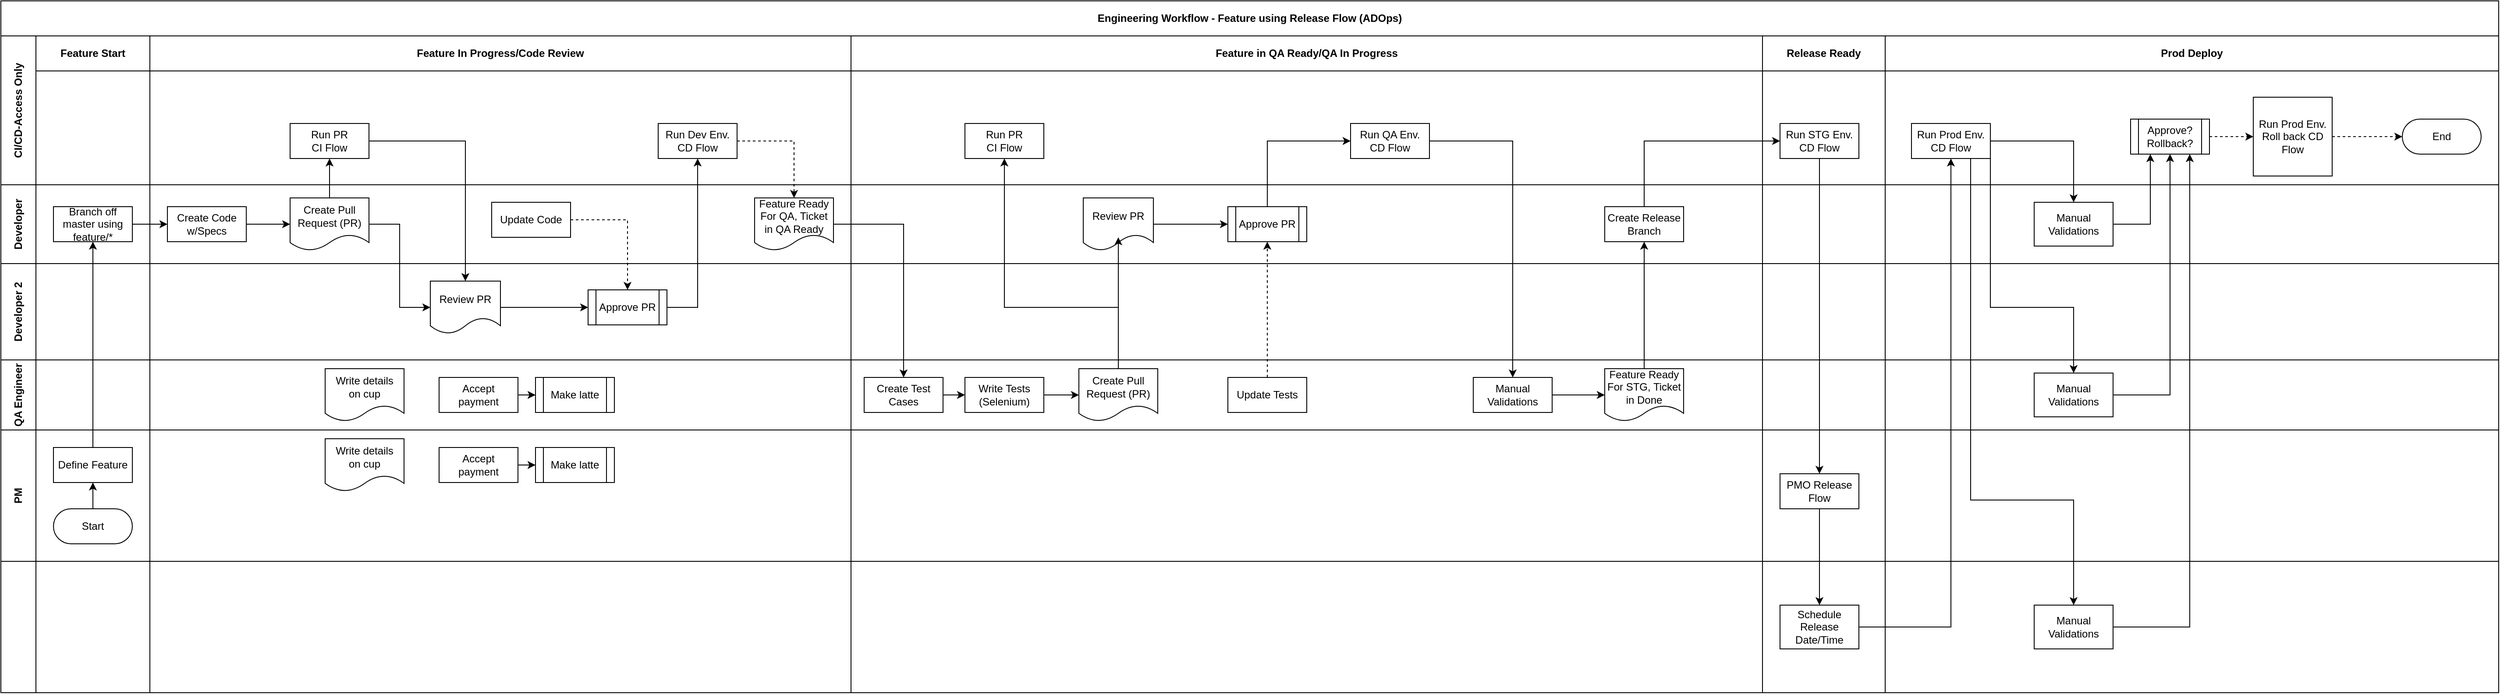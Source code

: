 <mxfile version="14.1.9" type="github">
  <diagram id="kgpKYQtTHZ0yAKxKKP6v" name="Page-1">
    <mxGraphModel dx="1822" dy="834" grid="1" gridSize="10" guides="1" tooltips="1" connect="1" arrows="1" fold="1" page="0" pageScale="1" pageWidth="1100" pageHeight="850" math="0" shadow="0">
      <root>
        <mxCell id="0" />
        <mxCell id="1" parent="0" />
        <mxCell id="3nuBFxr9cyL0pnOWT2aG-1" value="Engineering Workflow - Feature using Release Flow (ADOps)" style="shape=table;childLayout=tableLayout;rowLines=0;columnLines=0;startSize=40;html=1;whiteSpace=wrap;collapsible=0;recursiveResize=0;expand=0;fontStyle=1" parent="1" vertex="1">
          <mxGeometry x="-140" y="60" width="2850" height="790" as="geometry" />
        </mxCell>
        <mxCell id="3nuBFxr9cyL0pnOWT2aG-2" value="" style="edgeStyle=orthogonalEdgeStyle;rounded=0;orthogonalLoop=1;jettySize=auto;html=1;" parent="3nuBFxr9cyL0pnOWT2aG-1" source="3nuBFxr9cyL0pnOWT2aG-7" target="3nuBFxr9cyL0pnOWT2aG-17" edge="1">
          <mxGeometry relative="1" as="geometry" />
        </mxCell>
        <mxCell id="3nuBFxr9cyL0pnOWT2aG-3" value="CI/CD-Access Only" style="swimlane;horizontal=0;points=[[0,0.5],[1,0.5]];portConstraint=eastwest;startSize=40;html=1;whiteSpace=wrap;collapsible=0;recursiveResize=0;expand=0;" parent="3nuBFxr9cyL0pnOWT2aG-1" vertex="1">
          <mxGeometry y="40" width="2850" height="170" as="geometry" />
        </mxCell>
        <mxCell id="3nuBFxr9cyL0pnOWT2aG-4" value="Feature Start" style="swimlane;connectable=0;startSize=40;html=1;whiteSpace=wrap;collapsible=0;recursiveResize=0;expand=0;" parent="3nuBFxr9cyL0pnOWT2aG-3" vertex="1">
          <mxGeometry x="40" width="130" height="170" as="geometry" />
        </mxCell>
        <mxCell id="3nuBFxr9cyL0pnOWT2aG-8" value="Feature In Progress/Code Review" style="swimlane;connectable=0;startSize=40;html=1;whiteSpace=wrap;collapsible=0;recursiveResize=0;expand=0;" parent="3nuBFxr9cyL0pnOWT2aG-3" vertex="1">
          <mxGeometry x="170" width="800" height="170" as="geometry" />
        </mxCell>
        <mxCell id="3nuBFxr9cyL0pnOWT2aG-10" value="Run PR&lt;br&gt;CI Flow" style="rounded=0;whiteSpace=wrap;html=1;" parent="3nuBFxr9cyL0pnOWT2aG-8" vertex="1">
          <mxGeometry x="160" y="100" width="90" height="40" as="geometry" />
        </mxCell>
        <mxCell id="cpO45eYIbNJ76o1VQ8K9-133" value="Run Dev Env.&lt;br&gt;CD Flow" style="rounded=0;whiteSpace=wrap;html=1;" vertex="1" parent="3nuBFxr9cyL0pnOWT2aG-8">
          <mxGeometry x="580" y="100" width="90" height="40" as="geometry" />
        </mxCell>
        <mxCell id="cpO45eYIbNJ76o1VQ8K9-141" value="Feature in QA Ready/QA In Progress" style="swimlane;connectable=0;startSize=40;html=1;whiteSpace=wrap;collapsible=0;recursiveResize=0;expand=0;" vertex="1" parent="3nuBFxr9cyL0pnOWT2aG-3">
          <mxGeometry x="970" width="1040" height="170" as="geometry" />
        </mxCell>
        <mxCell id="cpO45eYIbNJ76o1VQ8K9-155" value="Run PR&lt;br&gt;CI Flow" style="rounded=0;whiteSpace=wrap;html=1;" vertex="1" parent="cpO45eYIbNJ76o1VQ8K9-141">
          <mxGeometry x="130" y="100" width="90" height="40" as="geometry" />
        </mxCell>
        <mxCell id="cpO45eYIbNJ76o1VQ8K9-242" value="Run QA Env.&lt;br&gt;CD Flow" style="rounded=0;whiteSpace=wrap;html=1;" vertex="1" parent="cpO45eYIbNJ76o1VQ8K9-141">
          <mxGeometry x="570" y="100" width="90" height="40" as="geometry" />
        </mxCell>
        <mxCell id="3nuBFxr9cyL0pnOWT2aG-11" value="Release Ready" style="swimlane;connectable=0;startSize=40;html=1;whiteSpace=wrap;collapsible=0;recursiveResize=0;expand=0;" parent="3nuBFxr9cyL0pnOWT2aG-3" vertex="1">
          <mxGeometry x="2010" width="140" height="170" as="geometry" />
        </mxCell>
        <mxCell id="3nuBFxr9cyL0pnOWT2aG-13" value="Run STG Env.&lt;br&gt;CD Flow" style="rounded=0;whiteSpace=wrap;html=1;" parent="3nuBFxr9cyL0pnOWT2aG-11" vertex="1">
          <mxGeometry x="20" y="100" width="90" height="40" as="geometry" />
        </mxCell>
        <mxCell id="cpO45eYIbNJ76o1VQ8K9-251" value="Prod Deploy" style="swimlane;connectable=0;startSize=40;html=1;whiteSpace=wrap;collapsible=0;recursiveResize=0;expand=0;" vertex="1" parent="3nuBFxr9cyL0pnOWT2aG-3">
          <mxGeometry x="2150" width="700" height="170" as="geometry" />
        </mxCell>
        <mxCell id="cpO45eYIbNJ76o1VQ8K9-262" value="Run Prod Env.&lt;br&gt;CD Flow" style="rounded=0;whiteSpace=wrap;html=1;" vertex="1" parent="cpO45eYIbNJ76o1VQ8K9-251">
          <mxGeometry x="30" y="100" width="90" height="40" as="geometry" />
        </mxCell>
        <mxCell id="cpO45eYIbNJ76o1VQ8K9-278" style="edgeStyle=orthogonalEdgeStyle;rounded=0;orthogonalLoop=1;jettySize=auto;html=1;exitX=1;exitY=0.5;exitDx=0;exitDy=0;entryX=0;entryY=0.5;entryDx=0;entryDy=0;dashed=1;" edge="1" parent="cpO45eYIbNJ76o1VQ8K9-251" source="cpO45eYIbNJ76o1VQ8K9-273" target="cpO45eYIbNJ76o1VQ8K9-277">
          <mxGeometry relative="1" as="geometry" />
        </mxCell>
        <mxCell id="cpO45eYIbNJ76o1VQ8K9-273" value="Approve?&lt;br&gt;Rollback?" style="shape=process;whiteSpace=wrap;html=1;backgroundOutline=1;" vertex="1" parent="cpO45eYIbNJ76o1VQ8K9-251">
          <mxGeometry x="280" y="95" width="90" height="40" as="geometry" />
        </mxCell>
        <mxCell id="cpO45eYIbNJ76o1VQ8K9-277" value="Run Prod Env.&lt;br&gt;Roll back CD Flow" style="rounded=0;whiteSpace=wrap;html=1;" vertex="1" parent="cpO45eYIbNJ76o1VQ8K9-251">
          <mxGeometry x="420" y="70" width="90" height="90" as="geometry" />
        </mxCell>
        <mxCell id="3nuBFxr9cyL0pnOWT2aG-15" value="Developer" style="swimlane;horizontal=0;points=[[0,0.5],[1,0.5]];portConstraint=eastwest;startSize=40;html=1;whiteSpace=wrap;collapsible=0;recursiveResize=0;expand=0;" parent="3nuBFxr9cyL0pnOWT2aG-1" vertex="1">
          <mxGeometry y="210" width="2850" height="90" as="geometry" />
        </mxCell>
        <mxCell id="3nuBFxr9cyL0pnOWT2aG-16" value="" style="swimlane;connectable=0;startSize=0;html=1;whiteSpace=wrap;collapsible=0;recursiveResize=0;expand=0;" parent="3nuBFxr9cyL0pnOWT2aG-15" vertex="1">
          <mxGeometry x="40" width="130" height="90" as="geometry" />
        </mxCell>
        <mxCell id="3nuBFxr9cyL0pnOWT2aG-17" value="Branch off master using feature/*" style="rounded=0;whiteSpace=wrap;html=1;" parent="3nuBFxr9cyL0pnOWT2aG-16" vertex="1">
          <mxGeometry x="20" y="25" width="90" height="40" as="geometry" />
        </mxCell>
        <mxCell id="3nuBFxr9cyL0pnOWT2aG-18" value="" style="swimlane;connectable=0;startSize=0;html=1;whiteSpace=wrap;collapsible=0;recursiveResize=0;expand=0;" parent="3nuBFxr9cyL0pnOWT2aG-15" vertex="1">
          <mxGeometry x="170" width="800" height="90" as="geometry" />
        </mxCell>
        <mxCell id="cpO45eYIbNJ76o1VQ8K9-151" style="edgeStyle=orthogonalEdgeStyle;rounded=0;orthogonalLoop=1;jettySize=auto;html=1;exitX=1;exitY=0.5;exitDx=0;exitDy=0;entryX=0;entryY=0.5;entryDx=0;entryDy=0;" edge="1" parent="3nuBFxr9cyL0pnOWT2aG-18" source="3nuBFxr9cyL0pnOWT2aG-9" target="cpO45eYIbNJ76o1VQ8K9-7">
          <mxGeometry relative="1" as="geometry" />
        </mxCell>
        <mxCell id="3nuBFxr9cyL0pnOWT2aG-9" value="Create Code&lt;br&gt;w/Specs" style="rounded=0;whiteSpace=wrap;html=1;" parent="3nuBFxr9cyL0pnOWT2aG-18" vertex="1">
          <mxGeometry x="20" y="25" width="90" height="40" as="geometry" />
        </mxCell>
        <mxCell id="cpO45eYIbNJ76o1VQ8K9-7" value="Create Pull Request (PR)" style="shape=document;whiteSpace=wrap;html=1;boundedLbl=1;" vertex="1" parent="3nuBFxr9cyL0pnOWT2aG-18">
          <mxGeometry x="160" y="15" width="90" height="60" as="geometry" />
        </mxCell>
        <mxCell id="cpO45eYIbNJ76o1VQ8K9-130" value="Update Code" style="rounded=0;whiteSpace=wrap;html=1;" vertex="1" parent="3nuBFxr9cyL0pnOWT2aG-18">
          <mxGeometry x="390" y="20" width="90" height="40" as="geometry" />
        </mxCell>
        <mxCell id="cpO45eYIbNJ76o1VQ8K9-146" value="Feature Ready For QA, Ticket in QA Ready" style="shape=document;whiteSpace=wrap;html=1;boundedLbl=1;" vertex="1" parent="3nuBFxr9cyL0pnOWT2aG-18">
          <mxGeometry x="690" y="15" width="90" height="60" as="geometry" />
        </mxCell>
        <mxCell id="cpO45eYIbNJ76o1VQ8K9-142" style="swimlane;connectable=0;startSize=0;html=1;whiteSpace=wrap;collapsible=0;recursiveResize=0;expand=0;" vertex="1" parent="3nuBFxr9cyL0pnOWT2aG-15">
          <mxGeometry x="970" width="1040" height="90" as="geometry" />
        </mxCell>
        <mxCell id="cpO45eYIbNJ76o1VQ8K9-156" value="Review PR" style="shape=document;whiteSpace=wrap;html=1;boundedLbl=1;" vertex="1" parent="cpO45eYIbNJ76o1VQ8K9-142">
          <mxGeometry x="265" y="15" width="80" height="60" as="geometry" />
        </mxCell>
        <mxCell id="cpO45eYIbNJ76o1VQ8K9-163" value="Approve PR" style="shape=process;whiteSpace=wrap;html=1;backgroundOutline=1;" vertex="1" parent="cpO45eYIbNJ76o1VQ8K9-142">
          <mxGeometry x="430" y="25" width="90" height="40" as="geometry" />
        </mxCell>
        <mxCell id="cpO45eYIbNJ76o1VQ8K9-162" style="edgeStyle=orthogonalEdgeStyle;rounded=0;orthogonalLoop=1;jettySize=auto;html=1;exitX=1;exitY=0.5;exitDx=0;exitDy=0;entryX=0;entryY=0.5;entryDx=0;entryDy=0;" edge="1" parent="cpO45eYIbNJ76o1VQ8K9-142" target="cpO45eYIbNJ76o1VQ8K9-163" source="cpO45eYIbNJ76o1VQ8K9-156">
          <mxGeometry relative="1" as="geometry">
            <mxPoint x="440" y="135" as="sourcePoint" />
          </mxGeometry>
        </mxCell>
        <mxCell id="cpO45eYIbNJ76o1VQ8K9-249" value="Create Release Branch" style="rounded=0;whiteSpace=wrap;html=1;" vertex="1" parent="cpO45eYIbNJ76o1VQ8K9-142">
          <mxGeometry x="860" y="25" width="90" height="40" as="geometry" />
        </mxCell>
        <mxCell id="3nuBFxr9cyL0pnOWT2aG-23" value="" style="swimlane;connectable=0;startSize=0;html=1;whiteSpace=wrap;collapsible=0;recursiveResize=0;expand=0;" parent="3nuBFxr9cyL0pnOWT2aG-15" vertex="1">
          <mxGeometry x="2010" width="140" height="90" as="geometry" />
        </mxCell>
        <mxCell id="cpO45eYIbNJ76o1VQ8K9-252" style="swimlane;connectable=0;startSize=0;html=1;whiteSpace=wrap;collapsible=0;recursiveResize=0;expand=0;" vertex="1" parent="3nuBFxr9cyL0pnOWT2aG-15">
          <mxGeometry x="2150" width="700" height="90" as="geometry" />
        </mxCell>
        <mxCell id="cpO45eYIbNJ76o1VQ8K9-268" value="Manual Validations" style="rounded=0;whiteSpace=wrap;html=1;" vertex="1" parent="cpO45eYIbNJ76o1VQ8K9-252">
          <mxGeometry x="170" y="20" width="90" height="50" as="geometry" />
        </mxCell>
        <mxCell id="cpO45eYIbNJ76o1VQ8K9-150" style="edgeStyle=orthogonalEdgeStyle;rounded=0;orthogonalLoop=1;jettySize=auto;html=1;exitX=1;exitY=0.5;exitDx=0;exitDy=0;entryX=0;entryY=0.5;entryDx=0;entryDy=0;" edge="1" parent="3nuBFxr9cyL0pnOWT2aG-15" source="3nuBFxr9cyL0pnOWT2aG-17" target="3nuBFxr9cyL0pnOWT2aG-9">
          <mxGeometry relative="1" as="geometry" />
        </mxCell>
        <mxCell id="3nuBFxr9cyL0pnOWT2aG-27" value="" style="edgeStyle=orthogonalEdgeStyle;rounded=0;orthogonalLoop=1;jettySize=auto;html=1;entryX=0.5;entryY=0;entryDx=0;entryDy=0;" parent="3nuBFxr9cyL0pnOWT2aG-1" source="3nuBFxr9cyL0pnOWT2aG-10" target="3nuBFxr9cyL0pnOWT2aG-21" edge="1">
          <mxGeometry relative="1" as="geometry" />
        </mxCell>
        <mxCell id="cpO45eYIbNJ76o1VQ8K9-1" value="Developer 2" style="swimlane;horizontal=0;points=[[0,0.5],[1,0.5]];portConstraint=eastwest;startSize=40;html=1;whiteSpace=wrap;collapsible=0;recursiveResize=0;expand=0;" vertex="1" parent="3nuBFxr9cyL0pnOWT2aG-1">
          <mxGeometry y="300" width="2850" height="110" as="geometry" />
        </mxCell>
        <mxCell id="cpO45eYIbNJ76o1VQ8K9-2" value="" style="swimlane;connectable=0;startSize=0;html=1;whiteSpace=wrap;collapsible=0;recursiveResize=0;expand=0;" vertex="1" parent="cpO45eYIbNJ76o1VQ8K9-1">
          <mxGeometry x="40" width="130" height="110" as="geometry" />
        </mxCell>
        <mxCell id="cpO45eYIbNJ76o1VQ8K9-4" value="" style="swimlane;connectable=0;startSize=0;html=1;whiteSpace=wrap;collapsible=0;recursiveResize=0;expand=0;" vertex="1" parent="cpO45eYIbNJ76o1VQ8K9-1">
          <mxGeometry x="170" width="800" height="110" as="geometry" />
        </mxCell>
        <mxCell id="cpO45eYIbNJ76o1VQ8K9-5" value="" style="edgeStyle=orthogonalEdgeStyle;rounded=0;orthogonalLoop=1;jettySize=auto;html=1;" edge="1" parent="cpO45eYIbNJ76o1VQ8K9-4" target="cpO45eYIbNJ76o1VQ8K9-8">
          <mxGeometry relative="1" as="geometry">
            <mxPoint x="420" y="40" as="sourcePoint" />
          </mxGeometry>
        </mxCell>
        <mxCell id="cpO45eYIbNJ76o1VQ8K9-131" style="edgeStyle=orthogonalEdgeStyle;rounded=0;orthogonalLoop=1;jettySize=auto;html=1;exitX=1;exitY=0.5;exitDx=0;exitDy=0;entryX=0;entryY=0.5;entryDx=0;entryDy=0;" edge="1" parent="cpO45eYIbNJ76o1VQ8K9-4" source="3nuBFxr9cyL0pnOWT2aG-21" target="3nuBFxr9cyL0pnOWT2aG-22">
          <mxGeometry relative="1" as="geometry" />
        </mxCell>
        <mxCell id="3nuBFxr9cyL0pnOWT2aG-21" value="Review PR" style="shape=document;whiteSpace=wrap;html=1;boundedLbl=1;" parent="cpO45eYIbNJ76o1VQ8K9-4" vertex="1">
          <mxGeometry x="320" y="20" width="80" height="60" as="geometry" />
        </mxCell>
        <mxCell id="3nuBFxr9cyL0pnOWT2aG-22" value="Approve PR" style="shape=process;whiteSpace=wrap;html=1;backgroundOutline=1;" parent="cpO45eYIbNJ76o1VQ8K9-4" vertex="1">
          <mxGeometry x="500" y="30" width="90" height="40" as="geometry" />
        </mxCell>
        <mxCell id="cpO45eYIbNJ76o1VQ8K9-143" style="swimlane;connectable=0;startSize=0;html=1;whiteSpace=wrap;collapsible=0;recursiveResize=0;expand=0;" vertex="1" parent="cpO45eYIbNJ76o1VQ8K9-1">
          <mxGeometry x="970" width="1040" height="110" as="geometry" />
        </mxCell>
        <mxCell id="cpO45eYIbNJ76o1VQ8K9-9" value="" style="swimlane;connectable=0;startSize=0;html=1;whiteSpace=wrap;collapsible=0;recursiveResize=0;expand=0;" vertex="1" parent="cpO45eYIbNJ76o1VQ8K9-1">
          <mxGeometry x="2010" width="140" height="110" as="geometry" />
        </mxCell>
        <mxCell id="cpO45eYIbNJ76o1VQ8K9-253" style="swimlane;connectable=0;startSize=0;html=1;whiteSpace=wrap;collapsible=0;recursiveResize=0;expand=0;" vertex="1" parent="cpO45eYIbNJ76o1VQ8K9-1">
          <mxGeometry x="2150" width="700" height="110" as="geometry" />
        </mxCell>
        <mxCell id="cpO45eYIbNJ76o1VQ8K9-10" value="QA Engineer" style="swimlane;horizontal=0;points=[[0,0.5],[1,0.5]];portConstraint=eastwest;startSize=40;html=1;whiteSpace=wrap;collapsible=0;recursiveResize=0;expand=0;" vertex="1" parent="3nuBFxr9cyL0pnOWT2aG-1">
          <mxGeometry y="410" width="2850" height="80" as="geometry" />
        </mxCell>
        <mxCell id="cpO45eYIbNJ76o1VQ8K9-11" value="" style="swimlane;connectable=0;startSize=0;html=1;whiteSpace=wrap;collapsible=0;recursiveResize=0;expand=0;" vertex="1" parent="cpO45eYIbNJ76o1VQ8K9-10">
          <mxGeometry x="40" width="130" height="80" as="geometry" />
        </mxCell>
        <mxCell id="cpO45eYIbNJ76o1VQ8K9-13" value="" style="swimlane;connectable=0;startSize=0;html=1;whiteSpace=wrap;collapsible=0;recursiveResize=0;expand=0;" vertex="1" parent="cpO45eYIbNJ76o1VQ8K9-10">
          <mxGeometry x="170" width="800" height="80" as="geometry" />
        </mxCell>
        <mxCell id="cpO45eYIbNJ76o1VQ8K9-14" value="" style="edgeStyle=orthogonalEdgeStyle;rounded=0;orthogonalLoop=1;jettySize=auto;html=1;" edge="1" parent="cpO45eYIbNJ76o1VQ8K9-13" source="cpO45eYIbNJ76o1VQ8K9-15" target="cpO45eYIbNJ76o1VQ8K9-17">
          <mxGeometry relative="1" as="geometry" />
        </mxCell>
        <mxCell id="cpO45eYIbNJ76o1VQ8K9-15" value="Accept&lt;br&gt;payment" style="rounded=0;whiteSpace=wrap;html=1;" vertex="1" parent="cpO45eYIbNJ76o1VQ8K9-13">
          <mxGeometry x="330" y="20" width="90" height="40" as="geometry" />
        </mxCell>
        <mxCell id="cpO45eYIbNJ76o1VQ8K9-16" value="Write details&lt;br&gt;on cup" style="shape=document;whiteSpace=wrap;html=1;boundedLbl=1;" vertex="1" parent="cpO45eYIbNJ76o1VQ8K9-13">
          <mxGeometry x="200" y="10" width="90" height="60" as="geometry" />
        </mxCell>
        <mxCell id="cpO45eYIbNJ76o1VQ8K9-17" value="Make latte" style="shape=process;whiteSpace=wrap;html=1;backgroundOutline=1;" vertex="1" parent="cpO45eYIbNJ76o1VQ8K9-13">
          <mxGeometry x="440" y="20" width="90" height="40" as="geometry" />
        </mxCell>
        <mxCell id="cpO45eYIbNJ76o1VQ8K9-144" style="swimlane;connectable=0;startSize=0;html=1;whiteSpace=wrap;collapsible=0;recursiveResize=0;expand=0;" vertex="1" parent="cpO45eYIbNJ76o1VQ8K9-10">
          <mxGeometry x="970" width="1040" height="80" as="geometry" />
        </mxCell>
        <mxCell id="cpO45eYIbNJ76o1VQ8K9-154" style="edgeStyle=orthogonalEdgeStyle;rounded=0;orthogonalLoop=1;jettySize=auto;html=1;exitX=1;exitY=0.5;exitDx=0;exitDy=0;entryX=0;entryY=0.5;entryDx=0;entryDy=0;" edge="1" parent="cpO45eYIbNJ76o1VQ8K9-144" source="cpO45eYIbNJ76o1VQ8K9-147" target="cpO45eYIbNJ76o1VQ8K9-153">
          <mxGeometry relative="1" as="geometry" />
        </mxCell>
        <mxCell id="cpO45eYIbNJ76o1VQ8K9-147" value="Create Test Cases" style="rounded=0;whiteSpace=wrap;html=1;" vertex="1" parent="cpO45eYIbNJ76o1VQ8K9-144">
          <mxGeometry x="15" y="20" width="90" height="40" as="geometry" />
        </mxCell>
        <mxCell id="cpO45eYIbNJ76o1VQ8K9-158" style="edgeStyle=orthogonalEdgeStyle;rounded=0;orthogonalLoop=1;jettySize=auto;html=1;exitX=1;exitY=0.5;exitDx=0;exitDy=0;entryX=0;entryY=0.5;entryDx=0;entryDy=0;" edge="1" parent="cpO45eYIbNJ76o1VQ8K9-144" source="cpO45eYIbNJ76o1VQ8K9-153" target="cpO45eYIbNJ76o1VQ8K9-157">
          <mxGeometry relative="1" as="geometry" />
        </mxCell>
        <mxCell id="cpO45eYIbNJ76o1VQ8K9-153" value="Write Tests (Selenium)" style="rounded=0;whiteSpace=wrap;html=1;" vertex="1" parent="cpO45eYIbNJ76o1VQ8K9-144">
          <mxGeometry x="130" y="20" width="90" height="40" as="geometry" />
        </mxCell>
        <mxCell id="cpO45eYIbNJ76o1VQ8K9-157" value="Create Pull Request (PR)" style="shape=document;whiteSpace=wrap;html=1;boundedLbl=1;" vertex="1" parent="cpO45eYIbNJ76o1VQ8K9-144">
          <mxGeometry x="260" y="10" width="90" height="60" as="geometry" />
        </mxCell>
        <mxCell id="cpO45eYIbNJ76o1VQ8K9-161" value="Update Tests" style="rounded=0;whiteSpace=wrap;html=1;" vertex="1" parent="cpO45eYIbNJ76o1VQ8K9-144">
          <mxGeometry x="430" y="20" width="90" height="40" as="geometry" />
        </mxCell>
        <mxCell id="cpO45eYIbNJ76o1VQ8K9-247" style="edgeStyle=orthogonalEdgeStyle;rounded=0;orthogonalLoop=1;jettySize=auto;html=1;exitX=1;exitY=0.5;exitDx=0;exitDy=0;entryX=0;entryY=0.5;entryDx=0;entryDy=0;" edge="1" parent="cpO45eYIbNJ76o1VQ8K9-144" source="cpO45eYIbNJ76o1VQ8K9-244" target="cpO45eYIbNJ76o1VQ8K9-246">
          <mxGeometry relative="1" as="geometry" />
        </mxCell>
        <mxCell id="cpO45eYIbNJ76o1VQ8K9-244" value="Manual Validations" style="rounded=0;whiteSpace=wrap;html=1;" vertex="1" parent="cpO45eYIbNJ76o1VQ8K9-144">
          <mxGeometry x="710" y="20" width="90" height="40" as="geometry" />
        </mxCell>
        <mxCell id="cpO45eYIbNJ76o1VQ8K9-246" value="Feature Ready For STG, Ticket in Done" style="shape=document;whiteSpace=wrap;html=1;boundedLbl=1;" vertex="1" parent="cpO45eYIbNJ76o1VQ8K9-144">
          <mxGeometry x="860" y="10" width="90" height="60" as="geometry" />
        </mxCell>
        <mxCell id="cpO45eYIbNJ76o1VQ8K9-18" value="" style="swimlane;connectable=0;startSize=0;html=1;whiteSpace=wrap;collapsible=0;recursiveResize=0;expand=0;" vertex="1" parent="cpO45eYIbNJ76o1VQ8K9-10">
          <mxGeometry x="2010" width="140" height="80" as="geometry" />
        </mxCell>
        <mxCell id="cpO45eYIbNJ76o1VQ8K9-254" style="swimlane;connectable=0;startSize=0;html=1;whiteSpace=wrap;collapsible=0;recursiveResize=0;expand=0;" vertex="1" parent="cpO45eYIbNJ76o1VQ8K9-10">
          <mxGeometry x="2150" width="700" height="80" as="geometry" />
        </mxCell>
        <mxCell id="cpO45eYIbNJ76o1VQ8K9-269" value="Manual Validations" style="rounded=0;whiteSpace=wrap;html=1;" vertex="1" parent="cpO45eYIbNJ76o1VQ8K9-254">
          <mxGeometry x="170" y="15" width="90" height="50" as="geometry" />
        </mxCell>
        <mxCell id="cpO45eYIbNJ76o1VQ8K9-19" value="PM" style="swimlane;horizontal=0;points=[[0,0.5],[1,0.5]];portConstraint=eastwest;startSize=40;html=1;whiteSpace=wrap;collapsible=0;recursiveResize=0;expand=0;" vertex="1" parent="3nuBFxr9cyL0pnOWT2aG-1">
          <mxGeometry y="490" width="2850" height="150" as="geometry" />
        </mxCell>
        <mxCell id="cpO45eYIbNJ76o1VQ8K9-20" value="" style="swimlane;connectable=0;startSize=0;html=1;whiteSpace=wrap;collapsible=0;recursiveResize=0;expand=0;" vertex="1" parent="cpO45eYIbNJ76o1VQ8K9-19">
          <mxGeometry x="40" width="130" height="150" as="geometry" />
        </mxCell>
        <mxCell id="3nuBFxr9cyL0pnOWT2aG-6" value="Start" style="rounded=1;whiteSpace=wrap;html=1;arcSize=50;" parent="cpO45eYIbNJ76o1VQ8K9-20" vertex="1">
          <mxGeometry x="20" y="90" width="90" height="40" as="geometry" />
        </mxCell>
        <mxCell id="3nuBFxr9cyL0pnOWT2aG-7" value="Define Feature" style="rounded=0;whiteSpace=wrap;html=1;" parent="cpO45eYIbNJ76o1VQ8K9-20" vertex="1">
          <mxGeometry x="20" y="20" width="90" height="40" as="geometry" />
        </mxCell>
        <mxCell id="3nuBFxr9cyL0pnOWT2aG-5" style="edgeStyle=orthogonalEdgeStyle;rounded=0;orthogonalLoop=1;jettySize=auto;html=1;" parent="cpO45eYIbNJ76o1VQ8K9-20" source="3nuBFxr9cyL0pnOWT2aG-6" target="3nuBFxr9cyL0pnOWT2aG-7" edge="1">
          <mxGeometry relative="1" as="geometry" />
        </mxCell>
        <mxCell id="cpO45eYIbNJ76o1VQ8K9-22" value="" style="swimlane;connectable=0;startSize=0;html=1;whiteSpace=wrap;collapsible=0;recursiveResize=0;expand=0;" vertex="1" parent="cpO45eYIbNJ76o1VQ8K9-19">
          <mxGeometry x="170" width="800" height="150" as="geometry" />
        </mxCell>
        <mxCell id="cpO45eYIbNJ76o1VQ8K9-23" value="" style="edgeStyle=orthogonalEdgeStyle;rounded=0;orthogonalLoop=1;jettySize=auto;html=1;" edge="1" parent="cpO45eYIbNJ76o1VQ8K9-22" source="cpO45eYIbNJ76o1VQ8K9-24" target="cpO45eYIbNJ76o1VQ8K9-26">
          <mxGeometry relative="1" as="geometry" />
        </mxCell>
        <mxCell id="cpO45eYIbNJ76o1VQ8K9-24" value="Accept&lt;br&gt;payment" style="rounded=0;whiteSpace=wrap;html=1;" vertex="1" parent="cpO45eYIbNJ76o1VQ8K9-22">
          <mxGeometry x="330" y="20" width="90" height="40" as="geometry" />
        </mxCell>
        <mxCell id="cpO45eYIbNJ76o1VQ8K9-25" value="Write details&lt;br&gt;on cup" style="shape=document;whiteSpace=wrap;html=1;boundedLbl=1;" vertex="1" parent="cpO45eYIbNJ76o1VQ8K9-22">
          <mxGeometry x="200" y="10" width="90" height="60" as="geometry" />
        </mxCell>
        <mxCell id="cpO45eYIbNJ76o1VQ8K9-26" value="Make latte" style="shape=process;whiteSpace=wrap;html=1;backgroundOutline=1;" vertex="1" parent="cpO45eYIbNJ76o1VQ8K9-22">
          <mxGeometry x="440" y="20" width="90" height="40" as="geometry" />
        </mxCell>
        <mxCell id="cpO45eYIbNJ76o1VQ8K9-145" style="swimlane;connectable=0;startSize=0;html=1;whiteSpace=wrap;collapsible=0;recursiveResize=0;expand=0;" vertex="1" parent="cpO45eYIbNJ76o1VQ8K9-19">
          <mxGeometry x="970" width="1040" height="150" as="geometry" />
        </mxCell>
        <mxCell id="cpO45eYIbNJ76o1VQ8K9-27" value="" style="swimlane;connectable=0;startSize=0;html=1;whiteSpace=wrap;collapsible=0;recursiveResize=0;expand=0;" vertex="1" parent="cpO45eYIbNJ76o1VQ8K9-19">
          <mxGeometry x="2010" width="140" height="150" as="geometry" />
        </mxCell>
        <mxCell id="cpO45eYIbNJ76o1VQ8K9-29" value="PMO Release Flow" style="rounded=0;whiteSpace=wrap;html=1;" vertex="1" parent="cpO45eYIbNJ76o1VQ8K9-27">
          <mxGeometry x="20" y="50" width="90" height="40" as="geometry" />
        </mxCell>
        <mxCell id="cpO45eYIbNJ76o1VQ8K9-255" style="swimlane;connectable=0;startSize=0;html=1;whiteSpace=wrap;collapsible=0;recursiveResize=0;expand=0;" vertex="1" parent="cpO45eYIbNJ76o1VQ8K9-19">
          <mxGeometry x="2150" width="700" height="150" as="geometry" />
        </mxCell>
        <mxCell id="cpO45eYIbNJ76o1VQ8K9-256" style="swimlane;horizontal=0;points=[[0,0.5],[1,0.5]];portConstraint=eastwest;startSize=40;html=1;whiteSpace=wrap;collapsible=0;recursiveResize=0;expand=0;" vertex="1" parent="3nuBFxr9cyL0pnOWT2aG-1">
          <mxGeometry y="640" width="2850" height="150" as="geometry" />
        </mxCell>
        <mxCell id="cpO45eYIbNJ76o1VQ8K9-257" style="swimlane;connectable=0;startSize=0;html=1;whiteSpace=wrap;collapsible=0;recursiveResize=0;expand=0;" vertex="1" parent="cpO45eYIbNJ76o1VQ8K9-256">
          <mxGeometry x="40" width="130" height="150" as="geometry" />
        </mxCell>
        <mxCell id="cpO45eYIbNJ76o1VQ8K9-258" style="swimlane;connectable=0;startSize=0;html=1;whiteSpace=wrap;collapsible=0;recursiveResize=0;expand=0;" vertex="1" parent="cpO45eYIbNJ76o1VQ8K9-256">
          <mxGeometry x="170" width="800" height="150" as="geometry" />
        </mxCell>
        <mxCell id="cpO45eYIbNJ76o1VQ8K9-259" style="swimlane;connectable=0;startSize=0;html=1;whiteSpace=wrap;collapsible=0;recursiveResize=0;expand=0;" vertex="1" parent="cpO45eYIbNJ76o1VQ8K9-256">
          <mxGeometry x="970" width="1040" height="150" as="geometry" />
        </mxCell>
        <mxCell id="cpO45eYIbNJ76o1VQ8K9-260" style="swimlane;connectable=0;startSize=0;html=1;whiteSpace=wrap;collapsible=0;recursiveResize=0;expand=0;" vertex="1" parent="cpO45eYIbNJ76o1VQ8K9-256">
          <mxGeometry x="2010" width="140" height="150" as="geometry" />
        </mxCell>
        <mxCell id="cpO45eYIbNJ76o1VQ8K9-263" value="Schedule Release Date/Time" style="rounded=0;whiteSpace=wrap;html=1;" vertex="1" parent="cpO45eYIbNJ76o1VQ8K9-260">
          <mxGeometry x="20" y="50" width="90" height="50" as="geometry" />
        </mxCell>
        <mxCell id="cpO45eYIbNJ76o1VQ8K9-261" style="swimlane;connectable=0;startSize=0;html=1;whiteSpace=wrap;collapsible=0;recursiveResize=0;expand=0;" vertex="1" parent="cpO45eYIbNJ76o1VQ8K9-256">
          <mxGeometry x="2150" width="700" height="150" as="geometry" />
        </mxCell>
        <mxCell id="cpO45eYIbNJ76o1VQ8K9-267" value="Manual Validations" style="rounded=0;whiteSpace=wrap;html=1;" vertex="1" parent="cpO45eYIbNJ76o1VQ8K9-261">
          <mxGeometry x="170" y="50" width="90" height="50" as="geometry" />
        </mxCell>
        <mxCell id="cpO45eYIbNJ76o1VQ8K9-72" style="edgeStyle=orthogonalEdgeStyle;rounded=0;orthogonalLoop=1;jettySize=auto;html=1;exitX=0.5;exitY=0;exitDx=0;exitDy=0;entryX=0.5;entryY=1;entryDx=0;entryDy=0;" edge="1" parent="3nuBFxr9cyL0pnOWT2aG-1" source="cpO45eYIbNJ76o1VQ8K9-7" target="3nuBFxr9cyL0pnOWT2aG-10">
          <mxGeometry relative="1" as="geometry" />
        </mxCell>
        <mxCell id="cpO45eYIbNJ76o1VQ8K9-75" style="edgeStyle=orthogonalEdgeStyle;rounded=0;orthogonalLoop=1;jettySize=auto;html=1;exitX=1;exitY=0.5;exitDx=0;exitDy=0;entryX=0;entryY=0.5;entryDx=0;entryDy=0;" edge="1" parent="3nuBFxr9cyL0pnOWT2aG-1" source="cpO45eYIbNJ76o1VQ8K9-7" target="3nuBFxr9cyL0pnOWT2aG-21">
          <mxGeometry relative="1" as="geometry" />
        </mxCell>
        <mxCell id="cpO45eYIbNJ76o1VQ8K9-132" style="edgeStyle=orthogonalEdgeStyle;rounded=0;orthogonalLoop=1;jettySize=auto;html=1;exitX=1;exitY=0.5;exitDx=0;exitDy=0;entryX=0.5;entryY=0;entryDx=0;entryDy=0;dashed=1;" edge="1" parent="3nuBFxr9cyL0pnOWT2aG-1" source="cpO45eYIbNJ76o1VQ8K9-130" target="3nuBFxr9cyL0pnOWT2aG-22">
          <mxGeometry relative="1" as="geometry" />
        </mxCell>
        <mxCell id="cpO45eYIbNJ76o1VQ8K9-135" style="edgeStyle=orthogonalEdgeStyle;rounded=0;orthogonalLoop=1;jettySize=auto;html=1;exitX=1;exitY=0.5;exitDx=0;exitDy=0;entryX=0.5;entryY=1;entryDx=0;entryDy=0;" edge="1" parent="3nuBFxr9cyL0pnOWT2aG-1" source="3nuBFxr9cyL0pnOWT2aG-22" target="cpO45eYIbNJ76o1VQ8K9-133">
          <mxGeometry relative="1" as="geometry" />
        </mxCell>
        <mxCell id="cpO45eYIbNJ76o1VQ8K9-149" style="edgeStyle=orthogonalEdgeStyle;rounded=0;orthogonalLoop=1;jettySize=auto;html=1;exitX=1;exitY=0.5;exitDx=0;exitDy=0;entryX=0.5;entryY=0;entryDx=0;entryDy=0;dashed=1;" edge="1" parent="3nuBFxr9cyL0pnOWT2aG-1" source="cpO45eYIbNJ76o1VQ8K9-133" target="cpO45eYIbNJ76o1VQ8K9-146">
          <mxGeometry relative="1" as="geometry" />
        </mxCell>
        <mxCell id="cpO45eYIbNJ76o1VQ8K9-152" style="edgeStyle=orthogonalEdgeStyle;rounded=0;orthogonalLoop=1;jettySize=auto;html=1;exitX=1;exitY=0.5;exitDx=0;exitDy=0;entryX=0.5;entryY=0;entryDx=0;entryDy=0;" edge="1" parent="3nuBFxr9cyL0pnOWT2aG-1" source="cpO45eYIbNJ76o1VQ8K9-146" target="cpO45eYIbNJ76o1VQ8K9-147">
          <mxGeometry relative="1" as="geometry" />
        </mxCell>
        <mxCell id="cpO45eYIbNJ76o1VQ8K9-159" style="edgeStyle=orthogonalEdgeStyle;rounded=0;orthogonalLoop=1;jettySize=auto;html=1;exitX=0.5;exitY=0;exitDx=0;exitDy=0;entryX=0.5;entryY=0.75;entryDx=0;entryDy=0;entryPerimeter=0;" edge="1" parent="3nuBFxr9cyL0pnOWT2aG-1" source="cpO45eYIbNJ76o1VQ8K9-157" target="cpO45eYIbNJ76o1VQ8K9-156">
          <mxGeometry relative="1" as="geometry" />
        </mxCell>
        <mxCell id="cpO45eYIbNJ76o1VQ8K9-160" style="edgeStyle=orthogonalEdgeStyle;rounded=0;orthogonalLoop=1;jettySize=auto;html=1;exitX=0.5;exitY=0;exitDx=0;exitDy=0;entryX=0.5;entryY=1;entryDx=0;entryDy=0;" edge="1" parent="3nuBFxr9cyL0pnOWT2aG-1" source="cpO45eYIbNJ76o1VQ8K9-157" target="cpO45eYIbNJ76o1VQ8K9-155">
          <mxGeometry relative="1" as="geometry">
            <Array as="points">
              <mxPoint x="1275" y="350" />
              <mxPoint x="1145" y="350" />
            </Array>
          </mxGeometry>
        </mxCell>
        <mxCell id="cpO45eYIbNJ76o1VQ8K9-164" style="edgeStyle=orthogonalEdgeStyle;rounded=0;orthogonalLoop=1;jettySize=auto;html=1;exitX=0.5;exitY=0;exitDx=0;exitDy=0;entryX=0.5;entryY=1;entryDx=0;entryDy=0;dashed=1;" edge="1" parent="3nuBFxr9cyL0pnOWT2aG-1" source="cpO45eYIbNJ76o1VQ8K9-161" target="cpO45eYIbNJ76o1VQ8K9-163">
          <mxGeometry relative="1" as="geometry" />
        </mxCell>
        <mxCell id="cpO45eYIbNJ76o1VQ8K9-243" style="edgeStyle=orthogonalEdgeStyle;rounded=0;orthogonalLoop=1;jettySize=auto;html=1;exitX=0.5;exitY=0;exitDx=0;exitDy=0;entryX=0;entryY=0.5;entryDx=0;entryDy=0;" edge="1" parent="3nuBFxr9cyL0pnOWT2aG-1" source="cpO45eYIbNJ76o1VQ8K9-163" target="cpO45eYIbNJ76o1VQ8K9-242">
          <mxGeometry relative="1" as="geometry" />
        </mxCell>
        <mxCell id="3nuBFxr9cyL0pnOWT2aG-12" style="edgeStyle=orthogonalEdgeStyle;rounded=0;orthogonalLoop=1;jettySize=auto;html=1;entryX=0.5;entryY=0;entryDx=0;entryDy=0;" parent="3nuBFxr9cyL0pnOWT2aG-1" source="3nuBFxr9cyL0pnOWT2aG-13" target="cpO45eYIbNJ76o1VQ8K9-29" edge="1">
          <mxGeometry relative="1" as="geometry">
            <mxPoint x="2075" y="430" as="targetPoint" />
          </mxGeometry>
        </mxCell>
        <mxCell id="cpO45eYIbNJ76o1VQ8K9-245" style="edgeStyle=orthogonalEdgeStyle;rounded=0;orthogonalLoop=1;jettySize=auto;html=1;exitX=1;exitY=0.5;exitDx=0;exitDy=0;" edge="1" parent="3nuBFxr9cyL0pnOWT2aG-1" source="cpO45eYIbNJ76o1VQ8K9-242" target="cpO45eYIbNJ76o1VQ8K9-244">
          <mxGeometry relative="1" as="geometry" />
        </mxCell>
        <mxCell id="cpO45eYIbNJ76o1VQ8K9-248" style="edgeStyle=orthogonalEdgeStyle;rounded=0;orthogonalLoop=1;jettySize=auto;html=1;exitX=0.5;exitY=0;exitDx=0;exitDy=0;entryX=0.5;entryY=1;entryDx=0;entryDy=0;" edge="1" parent="3nuBFxr9cyL0pnOWT2aG-1" source="cpO45eYIbNJ76o1VQ8K9-246" target="cpO45eYIbNJ76o1VQ8K9-249">
          <mxGeometry relative="1" as="geometry" />
        </mxCell>
        <mxCell id="cpO45eYIbNJ76o1VQ8K9-250" style="edgeStyle=orthogonalEdgeStyle;rounded=0;orthogonalLoop=1;jettySize=auto;html=1;exitX=0.5;exitY=0;exitDx=0;exitDy=0;entryX=0;entryY=0.5;entryDx=0;entryDy=0;" edge="1" parent="3nuBFxr9cyL0pnOWT2aG-1" source="cpO45eYIbNJ76o1VQ8K9-249" target="3nuBFxr9cyL0pnOWT2aG-13">
          <mxGeometry relative="1" as="geometry" />
        </mxCell>
        <mxCell id="cpO45eYIbNJ76o1VQ8K9-28" style="edgeStyle=orthogonalEdgeStyle;rounded=0;orthogonalLoop=1;jettySize=auto;html=1;entryX=0.5;entryY=0;entryDx=0;entryDy=0;" edge="1" parent="3nuBFxr9cyL0pnOWT2aG-1" source="cpO45eYIbNJ76o1VQ8K9-29" target="cpO45eYIbNJ76o1VQ8K9-263">
          <mxGeometry relative="1" as="geometry">
            <mxPoint x="2075" y="570" as="targetPoint" />
          </mxGeometry>
        </mxCell>
        <mxCell id="cpO45eYIbNJ76o1VQ8K9-264" style="edgeStyle=orthogonalEdgeStyle;rounded=0;orthogonalLoop=1;jettySize=auto;html=1;exitX=1;exitY=0.5;exitDx=0;exitDy=0;entryX=0.5;entryY=1;entryDx=0;entryDy=0;" edge="1" parent="3nuBFxr9cyL0pnOWT2aG-1" source="cpO45eYIbNJ76o1VQ8K9-263" target="cpO45eYIbNJ76o1VQ8K9-262">
          <mxGeometry relative="1" as="geometry" />
        </mxCell>
        <mxCell id="cpO45eYIbNJ76o1VQ8K9-270" style="edgeStyle=orthogonalEdgeStyle;rounded=0;orthogonalLoop=1;jettySize=auto;html=1;exitX=1;exitY=0.5;exitDx=0;exitDy=0;entryX=0.5;entryY=0;entryDx=0;entryDy=0;" edge="1" parent="3nuBFxr9cyL0pnOWT2aG-1" source="cpO45eYIbNJ76o1VQ8K9-262" target="cpO45eYIbNJ76o1VQ8K9-268">
          <mxGeometry relative="1" as="geometry" />
        </mxCell>
        <mxCell id="cpO45eYIbNJ76o1VQ8K9-271" style="edgeStyle=orthogonalEdgeStyle;rounded=0;orthogonalLoop=1;jettySize=auto;html=1;exitX=1;exitY=1;exitDx=0;exitDy=0;entryX=0.5;entryY=0;entryDx=0;entryDy=0;" edge="1" parent="3nuBFxr9cyL0pnOWT2aG-1" source="cpO45eYIbNJ76o1VQ8K9-262" target="cpO45eYIbNJ76o1VQ8K9-269">
          <mxGeometry relative="1" as="geometry">
            <Array as="points">
              <mxPoint x="2270" y="350" />
              <mxPoint x="2365" y="350" />
            </Array>
          </mxGeometry>
        </mxCell>
        <mxCell id="cpO45eYIbNJ76o1VQ8K9-272" style="edgeStyle=orthogonalEdgeStyle;rounded=0;orthogonalLoop=1;jettySize=auto;html=1;exitX=0.75;exitY=1;exitDx=0;exitDy=0;entryX=0.5;entryY=0;entryDx=0;entryDy=0;" edge="1" parent="3nuBFxr9cyL0pnOWT2aG-1" source="cpO45eYIbNJ76o1VQ8K9-262" target="cpO45eYIbNJ76o1VQ8K9-267">
          <mxGeometry relative="1" as="geometry">
            <Array as="points">
              <mxPoint x="2248" y="570" />
              <mxPoint x="2365" y="570" />
            </Array>
          </mxGeometry>
        </mxCell>
        <mxCell id="cpO45eYIbNJ76o1VQ8K9-274" style="edgeStyle=orthogonalEdgeStyle;rounded=0;orthogonalLoop=1;jettySize=auto;html=1;exitX=1;exitY=0.5;exitDx=0;exitDy=0;entryX=0.75;entryY=1;entryDx=0;entryDy=0;" edge="1" parent="3nuBFxr9cyL0pnOWT2aG-1" source="cpO45eYIbNJ76o1VQ8K9-267" target="cpO45eYIbNJ76o1VQ8K9-273">
          <mxGeometry relative="1" as="geometry" />
        </mxCell>
        <mxCell id="cpO45eYIbNJ76o1VQ8K9-275" style="edgeStyle=orthogonalEdgeStyle;rounded=0;orthogonalLoop=1;jettySize=auto;html=1;exitX=1;exitY=0.5;exitDx=0;exitDy=0;entryX=0.5;entryY=1;entryDx=0;entryDy=0;" edge="1" parent="3nuBFxr9cyL0pnOWT2aG-1" source="cpO45eYIbNJ76o1VQ8K9-269" target="cpO45eYIbNJ76o1VQ8K9-273">
          <mxGeometry relative="1" as="geometry" />
        </mxCell>
        <mxCell id="cpO45eYIbNJ76o1VQ8K9-276" style="edgeStyle=orthogonalEdgeStyle;rounded=0;orthogonalLoop=1;jettySize=auto;html=1;exitX=1;exitY=0.5;exitDx=0;exitDy=0;entryX=0.25;entryY=1;entryDx=0;entryDy=0;" edge="1" parent="3nuBFxr9cyL0pnOWT2aG-1" source="cpO45eYIbNJ76o1VQ8K9-268" target="cpO45eYIbNJ76o1VQ8K9-273">
          <mxGeometry relative="1" as="geometry" />
        </mxCell>
        <mxCell id="cpO45eYIbNJ76o1VQ8K9-74" value="" style="edgeStyle=orthogonalEdgeStyle;rounded=0;orthogonalLoop=1;jettySize=auto;html=1;" edge="1" parent="1" source="cpO45eYIbNJ76o1VQ8K9-6">
          <mxGeometry relative="1" as="geometry">
            <mxPoint x="530" y="400" as="targetPoint" />
          </mxGeometry>
        </mxCell>
        <mxCell id="cpO45eYIbNJ76o1VQ8K9-280" value="End" style="rounded=1;whiteSpace=wrap;html=1;arcSize=50;" vertex="1" parent="1">
          <mxGeometry x="2600" y="195" width="90" height="40" as="geometry" />
        </mxCell>
        <mxCell id="cpO45eYIbNJ76o1VQ8K9-281" style="edgeStyle=orthogonalEdgeStyle;rounded=0;orthogonalLoop=1;jettySize=auto;html=1;exitX=1;exitY=0.5;exitDx=0;exitDy=0;entryX=0;entryY=0.5;entryDx=0;entryDy=0;dashed=1;" edge="1" parent="1" source="cpO45eYIbNJ76o1VQ8K9-277" target="cpO45eYIbNJ76o1VQ8K9-280">
          <mxGeometry relative="1" as="geometry" />
        </mxCell>
      </root>
    </mxGraphModel>
  </diagram>
</mxfile>
